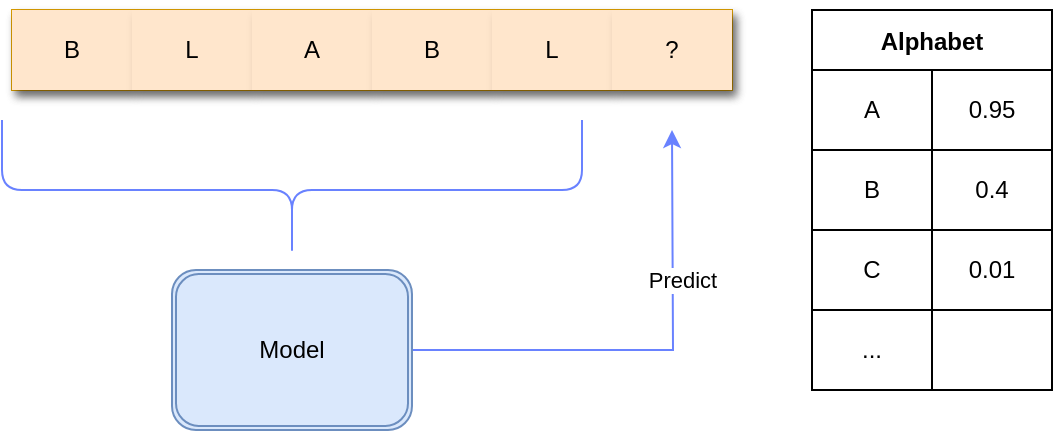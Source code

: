 <mxfile version="18.0.4" type="device"><diagram id="KA1qsKC7eVNyv5o4-Kgq" name="Page-1"><mxGraphModel dx="2062" dy="1158" grid="1" gridSize="10" guides="1" tooltips="1" connect="1" arrows="1" fold="1" page="1" pageScale="1" pageWidth="850" pageHeight="1100" math="0" shadow="0"><root><mxCell id="0"/><mxCell id="1" parent="0"/><mxCell id="666qILkTQhExGUrON7uo-14" value="" style="shape=table;html=1;whiteSpace=wrap;startSize=0;container=1;collapsible=0;childLayout=tableLayout;columnLines=0;rowLines=0;strokeColor=#d79b00;swimlaneFillColor=none;shadow=1;sketch=0;fillColor=#ffe6cc;" vertex="1" parent="1"><mxGeometry x="40" y="40" width="360" height="40" as="geometry"/></mxCell><mxCell id="666qILkTQhExGUrON7uo-15" value="" style="shape=tableRow;horizontal=0;startSize=0;swimlaneHead=0;swimlaneBody=0;top=0;left=0;bottom=0;right=0;collapsible=0;dropTarget=0;fillColor=#ffe6cc;points=[[0,0.5],[1,0.5]];portConstraint=eastwest;strokeColor=#d79b00;swimlaneFillColor=none;shadow=1;sketch=0;" vertex="1" parent="666qILkTQhExGUrON7uo-14"><mxGeometry width="360" height="40" as="geometry"/></mxCell><mxCell id="666qILkTQhExGUrON7uo-16" value="B" style="shape=partialRectangle;html=1;whiteSpace=wrap;connectable=0;fillColor=#ffe6cc;top=0;left=0;bottom=0;right=0;overflow=hidden;fontSize=12;strokeColor=#d79b00;swimlaneFillColor=none;shadow=1;sketch=0;" vertex="1" parent="666qILkTQhExGUrON7uo-15"><mxGeometry width="60" height="40" as="geometry"><mxRectangle width="60" height="40" as="alternateBounds"/></mxGeometry></mxCell><mxCell id="666qILkTQhExGUrON7uo-17" value="L" style="shape=partialRectangle;html=1;whiteSpace=wrap;connectable=0;fillColor=#ffe6cc;top=0;left=0;bottom=0;right=0;overflow=hidden;fontSize=12;strokeColor=#d79b00;swimlaneFillColor=none;shadow=1;sketch=0;" vertex="1" parent="666qILkTQhExGUrON7uo-15"><mxGeometry x="60" width="60" height="40" as="geometry"><mxRectangle width="60" height="40" as="alternateBounds"/></mxGeometry></mxCell><mxCell id="666qILkTQhExGUrON7uo-18" value="A" style="shape=partialRectangle;html=1;whiteSpace=wrap;connectable=0;fillColor=#ffe6cc;top=0;left=0;bottom=0;right=0;overflow=hidden;fontSize=12;strokeColor=#d79b00;swimlaneFillColor=none;shadow=1;sketch=0;" vertex="1" parent="666qILkTQhExGUrON7uo-15"><mxGeometry x="120" width="60" height="40" as="geometry"><mxRectangle width="60" height="40" as="alternateBounds"/></mxGeometry></mxCell><mxCell id="666qILkTQhExGUrON7uo-27" value="B" style="shape=partialRectangle;html=1;whiteSpace=wrap;connectable=0;fillColor=#ffe6cc;top=0;left=0;bottom=0;right=0;overflow=hidden;fontSize=12;strokeColor=#d79b00;swimlaneFillColor=none;shadow=1;sketch=0;" vertex="1" parent="666qILkTQhExGUrON7uo-15"><mxGeometry x="180" width="60" height="40" as="geometry"><mxRectangle width="60" height="40" as="alternateBounds"/></mxGeometry></mxCell><mxCell id="666qILkTQhExGUrON7uo-29" value="L" style="shape=partialRectangle;html=1;whiteSpace=wrap;connectable=0;fillColor=#ffe6cc;top=0;left=0;bottom=0;right=0;overflow=hidden;fontSize=12;strokeColor=#d79b00;swimlaneFillColor=none;shadow=1;sketch=0;" vertex="1" parent="666qILkTQhExGUrON7uo-15"><mxGeometry x="240" width="60" height="40" as="geometry"><mxRectangle width="60" height="40" as="alternateBounds"/></mxGeometry></mxCell><mxCell id="666qILkTQhExGUrON7uo-28" value="?" style="shape=partialRectangle;html=1;whiteSpace=wrap;connectable=0;fillColor=#ffe6cc;top=0;left=0;bottom=0;right=0;overflow=hidden;fontSize=12;strokeColor=#d79b00;swimlaneFillColor=none;shadow=1;sketch=0;" vertex="1" parent="666qILkTQhExGUrON7uo-15"><mxGeometry x="300" width="60" height="40" as="geometry"><mxRectangle width="60" height="40" as="alternateBounds"/></mxGeometry></mxCell><mxCell id="666qILkTQhExGUrON7uo-30" value="" style="shape=curlyBracket;whiteSpace=wrap;html=1;rounded=1;flipH=1;fillColor=none;gradientColor=none;size=0.5;rotation=90;strokeColor=#6982FF;" vertex="1" parent="1"><mxGeometry x="145" y="-15" width="70" height="290" as="geometry"/></mxCell><mxCell id="666qILkTQhExGUrON7uo-32" style="edgeStyle=orthogonalEdgeStyle;rounded=0;orthogonalLoop=1;jettySize=auto;html=1;exitX=1;exitY=0.5;exitDx=0;exitDy=0;strokeColor=#6982FF;" edge="1" parent="1" source="666qILkTQhExGUrON7uo-31"><mxGeometry relative="1" as="geometry"><mxPoint x="370" y="100" as="targetPoint"/></mxGeometry></mxCell><mxCell id="666qILkTQhExGUrON7uo-33" value="Predict" style="edgeLabel;html=1;align=center;verticalAlign=middle;resizable=0;points=[];strokeColor=#6982FF;" vertex="1" connectable="0" parent="666qILkTQhExGUrON7uo-32"><mxGeometry x="0.375" y="-4" relative="1" as="geometry"><mxPoint as="offset"/></mxGeometry></mxCell><mxCell id="666qILkTQhExGUrON7uo-31" value="Model" style="shape=ext;double=1;rounded=1;whiteSpace=wrap;html=1;fillColor=#dae8fc;strokeColor=#6c8ebf;" vertex="1" parent="1"><mxGeometry x="120" y="170" width="120" height="80" as="geometry"/></mxCell><mxCell id="666qILkTQhExGUrON7uo-34" value="Alphabet" style="shape=table;startSize=30;container=1;collapsible=0;childLayout=tableLayout;fontStyle=1;align=center;shadow=0;labelBorderColor=none;sketch=0;strokeColor=default;fillColor=none;gradientColor=none;swimlaneLine=1;" vertex="1" parent="1"><mxGeometry x="440" y="40" width="120" height="190" as="geometry"/></mxCell><mxCell id="666qILkTQhExGUrON7uo-35" value="" style="shape=tableRow;horizontal=0;startSize=0;swimlaneHead=0;swimlaneBody=0;top=0;left=0;bottom=0;right=0;collapsible=0;dropTarget=0;fillColor=none;points=[[0,0.5],[1,0.5]];portConstraint=eastwest;shadow=0;labelBorderColor=none;sketch=0;strokeColor=default;swimlaneLine=1;" vertex="1" parent="666qILkTQhExGUrON7uo-34"><mxGeometry y="30" width="120" height="40" as="geometry"/></mxCell><mxCell id="666qILkTQhExGUrON7uo-36" value="A" style="shape=partialRectangle;html=1;whiteSpace=wrap;connectable=0;fillColor=none;top=0;left=0;bottom=0;right=0;overflow=hidden;shadow=0;labelBorderColor=none;sketch=0;strokeColor=default;swimlaneLine=1;" vertex="1" parent="666qILkTQhExGUrON7uo-35"><mxGeometry width="60" height="40" as="geometry"><mxRectangle width="60" height="40" as="alternateBounds"/></mxGeometry></mxCell><mxCell id="666qILkTQhExGUrON7uo-37" value="0.95" style="shape=partialRectangle;html=1;whiteSpace=wrap;connectable=0;fillColor=none;top=0;left=0;bottom=0;right=0;overflow=hidden;shadow=0;labelBorderColor=none;sketch=0;strokeColor=default;swimlaneLine=1;" vertex="1" parent="666qILkTQhExGUrON7uo-35"><mxGeometry x="60" width="60" height="40" as="geometry"><mxRectangle width="60" height="40" as="alternateBounds"/></mxGeometry></mxCell><mxCell id="666qILkTQhExGUrON7uo-39" value="" style="shape=tableRow;horizontal=0;startSize=0;swimlaneHead=0;swimlaneBody=0;top=0;left=0;bottom=0;right=0;collapsible=0;dropTarget=0;fillColor=none;points=[[0,0.5],[1,0.5]];portConstraint=eastwest;shadow=0;labelBorderColor=none;sketch=0;strokeColor=default;swimlaneLine=1;" vertex="1" parent="666qILkTQhExGUrON7uo-34"><mxGeometry y="70" width="120" height="40" as="geometry"/></mxCell><mxCell id="666qILkTQhExGUrON7uo-40" value="B" style="shape=partialRectangle;html=1;whiteSpace=wrap;connectable=0;fillColor=none;top=0;left=0;bottom=0;right=0;overflow=hidden;shadow=0;labelBorderColor=none;sketch=0;strokeColor=default;swimlaneLine=1;" vertex="1" parent="666qILkTQhExGUrON7uo-39"><mxGeometry width="60" height="40" as="geometry"><mxRectangle width="60" height="40" as="alternateBounds"/></mxGeometry></mxCell><mxCell id="666qILkTQhExGUrON7uo-41" value="0.4" style="shape=partialRectangle;html=1;whiteSpace=wrap;connectable=0;fillColor=none;top=0;left=0;bottom=0;right=0;overflow=hidden;shadow=0;labelBorderColor=none;sketch=0;strokeColor=default;swimlaneLine=1;" vertex="1" parent="666qILkTQhExGUrON7uo-39"><mxGeometry x="60" width="60" height="40" as="geometry"><mxRectangle width="60" height="40" as="alternateBounds"/></mxGeometry></mxCell><mxCell id="666qILkTQhExGUrON7uo-43" value="" style="shape=tableRow;horizontal=0;startSize=0;swimlaneHead=0;swimlaneBody=0;top=0;left=0;bottom=0;right=0;collapsible=0;dropTarget=0;fillColor=none;points=[[0,0.5],[1,0.5]];portConstraint=eastwest;shadow=0;labelBorderColor=none;sketch=0;strokeColor=default;swimlaneLine=1;" vertex="1" parent="666qILkTQhExGUrON7uo-34"><mxGeometry y="110" width="120" height="40" as="geometry"/></mxCell><mxCell id="666qILkTQhExGUrON7uo-44" value="C" style="shape=partialRectangle;html=1;whiteSpace=wrap;connectable=0;fillColor=none;top=0;left=0;bottom=0;right=0;overflow=hidden;shadow=0;labelBorderColor=none;sketch=0;strokeColor=default;swimlaneLine=1;" vertex="1" parent="666qILkTQhExGUrON7uo-43"><mxGeometry width="60" height="40" as="geometry"><mxRectangle width="60" height="40" as="alternateBounds"/></mxGeometry></mxCell><mxCell id="666qILkTQhExGUrON7uo-45" value="0.01" style="shape=partialRectangle;html=1;whiteSpace=wrap;connectable=0;fillColor=none;top=0;left=0;bottom=0;right=0;overflow=hidden;shadow=0;labelBorderColor=none;sketch=0;strokeColor=default;swimlaneLine=1;" vertex="1" parent="666qILkTQhExGUrON7uo-43"><mxGeometry x="60" width="60" height="40" as="geometry"><mxRectangle width="60" height="40" as="alternateBounds"/></mxGeometry></mxCell><mxCell id="666qILkTQhExGUrON7uo-47" style="shape=tableRow;horizontal=0;startSize=0;swimlaneHead=0;swimlaneBody=0;top=0;left=0;bottom=0;right=0;collapsible=0;dropTarget=0;fillColor=none;points=[[0,0.5],[1,0.5]];portConstraint=eastwest;shadow=0;labelBorderColor=none;sketch=0;strokeColor=default;swimlaneLine=1;" vertex="1" parent="666qILkTQhExGUrON7uo-34"><mxGeometry y="150" width="120" height="40" as="geometry"/></mxCell><mxCell id="666qILkTQhExGUrON7uo-48" value="..." style="shape=partialRectangle;html=1;whiteSpace=wrap;connectable=0;fillColor=none;top=0;left=0;bottom=0;right=0;overflow=hidden;shadow=0;labelBorderColor=none;sketch=0;strokeColor=default;swimlaneLine=1;" vertex="1" parent="666qILkTQhExGUrON7uo-47"><mxGeometry width="60" height="40" as="geometry"><mxRectangle width="60" height="40" as="alternateBounds"/></mxGeometry></mxCell><mxCell id="666qILkTQhExGUrON7uo-49" style="shape=partialRectangle;html=1;whiteSpace=wrap;connectable=0;fillColor=none;top=0;left=0;bottom=0;right=0;overflow=hidden;shadow=0;labelBorderColor=none;sketch=0;strokeColor=default;swimlaneLine=1;" vertex="1" parent="666qILkTQhExGUrON7uo-47"><mxGeometry x="60" width="60" height="40" as="geometry"><mxRectangle width="60" height="40" as="alternateBounds"/></mxGeometry></mxCell></root></mxGraphModel></diagram></mxfile>